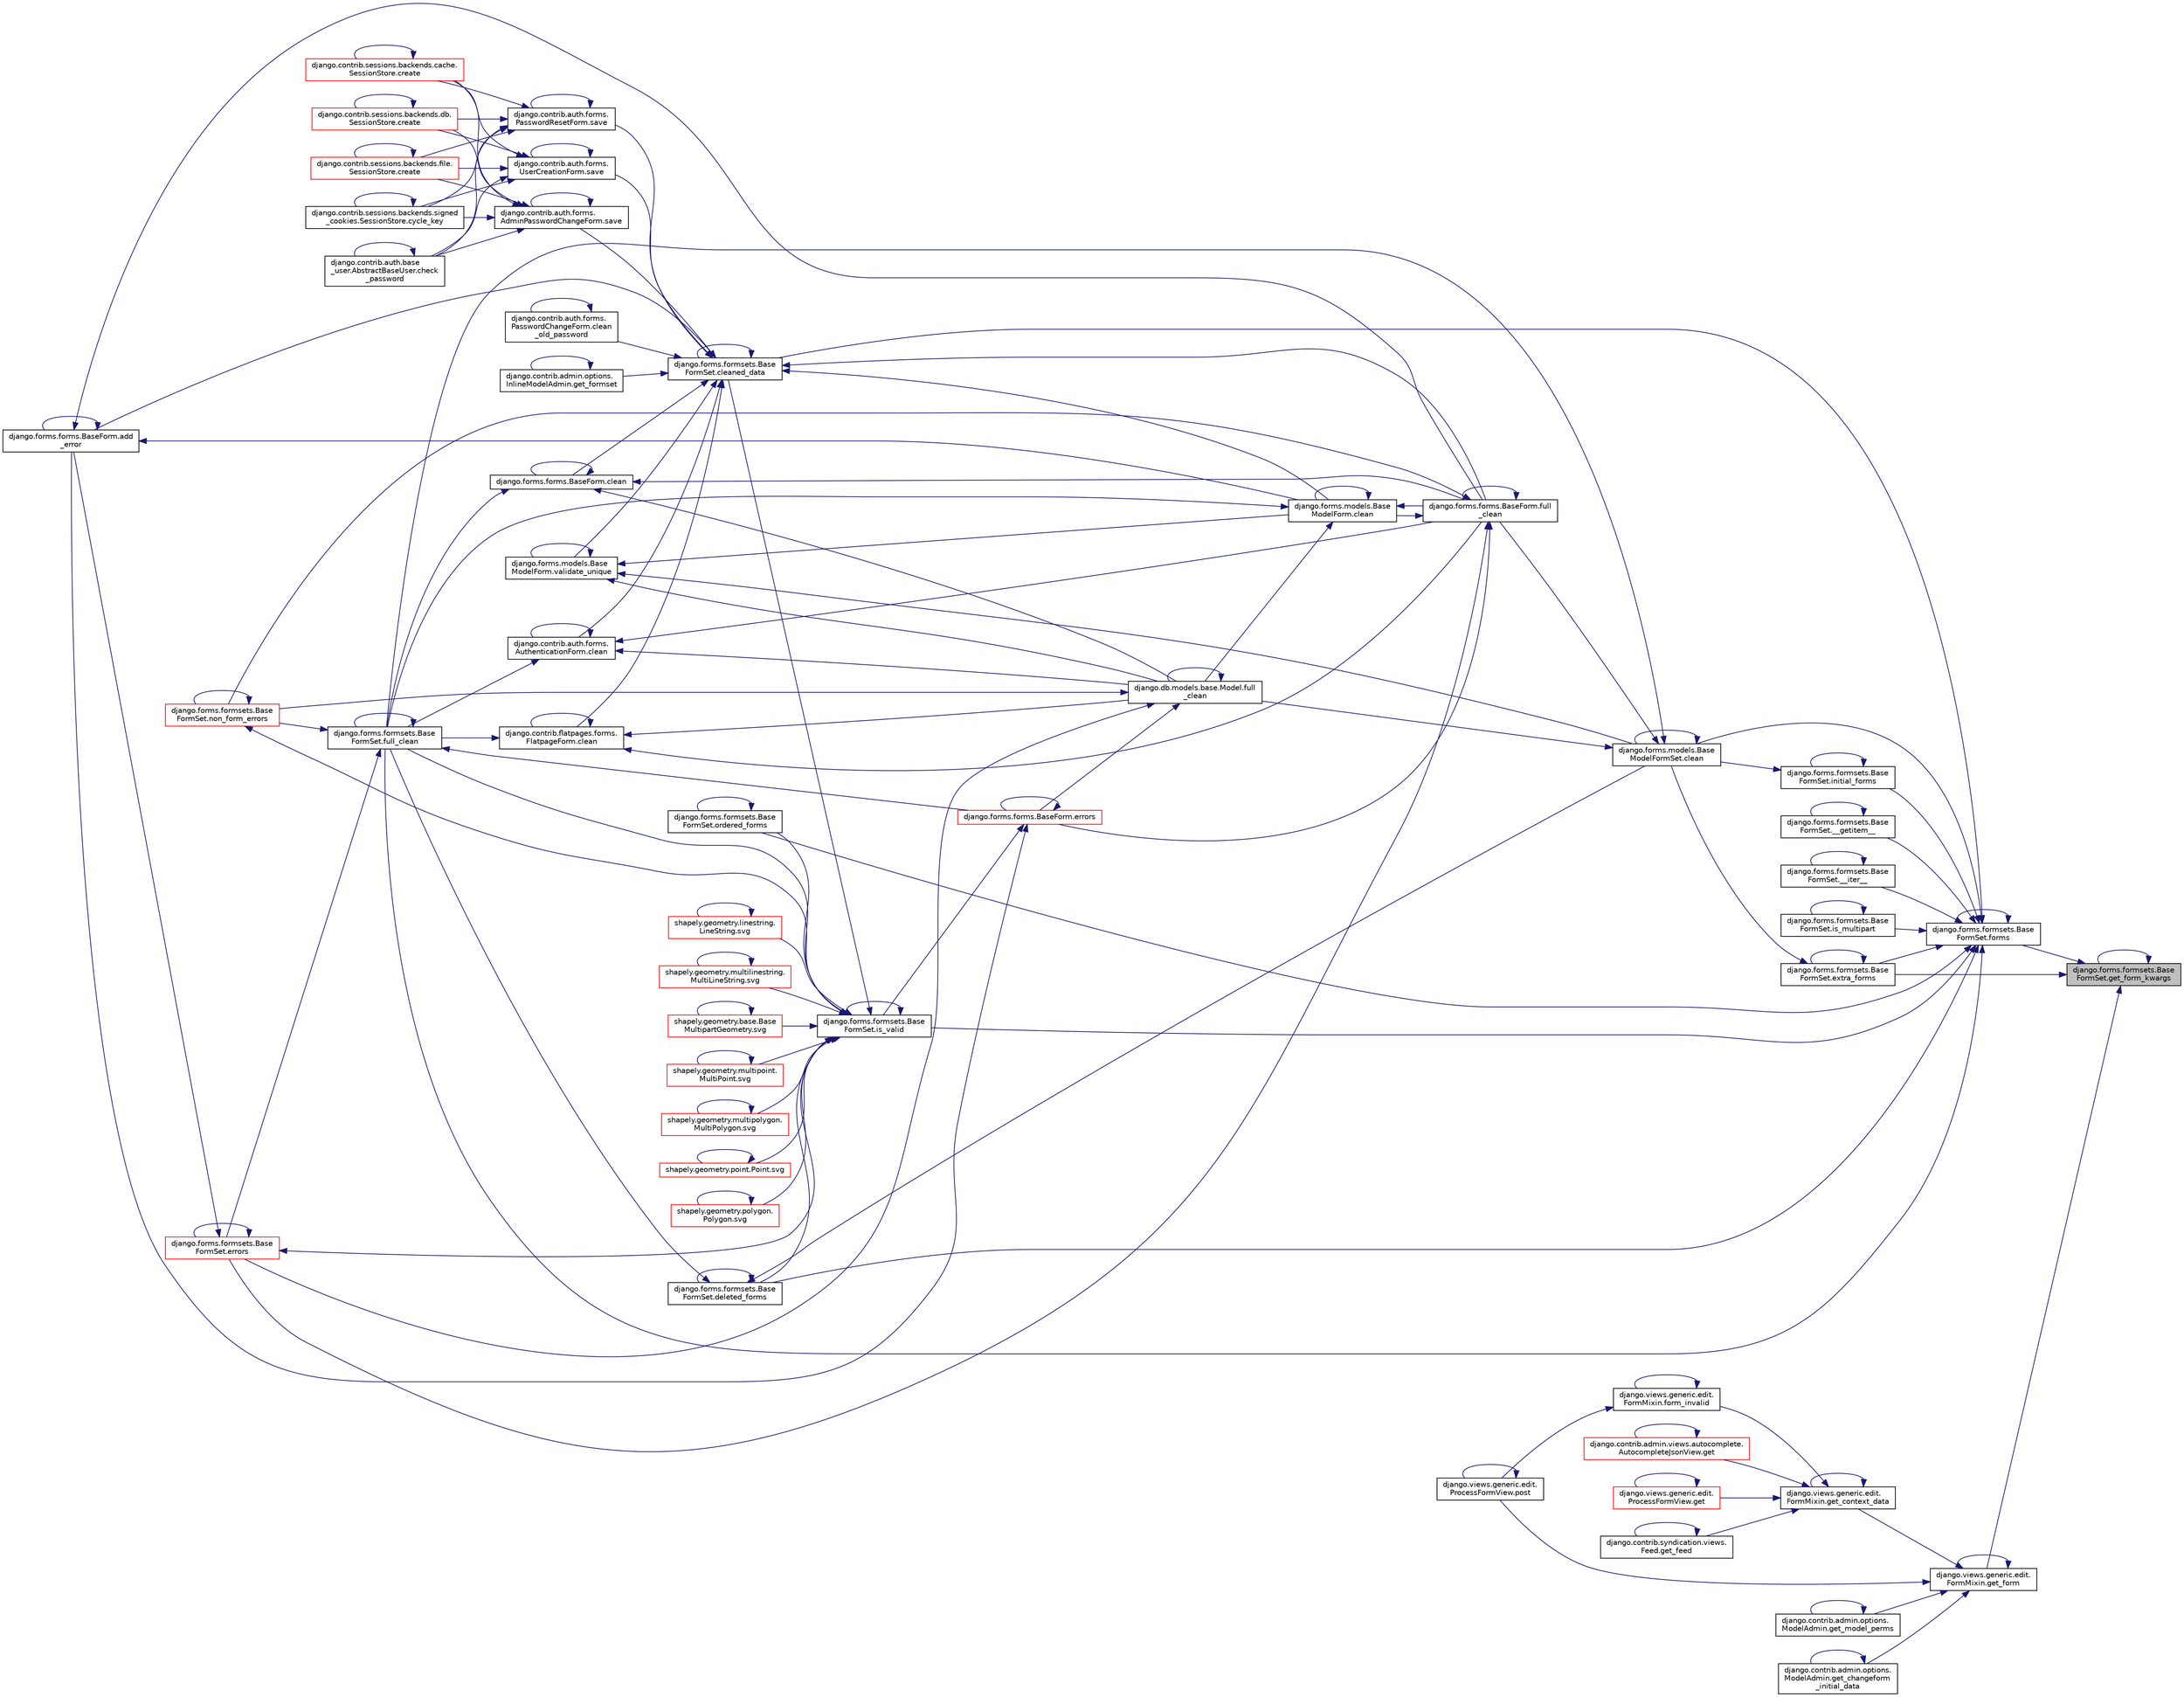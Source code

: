 digraph "django.forms.formsets.BaseFormSet.get_form_kwargs"
{
 // LATEX_PDF_SIZE
  edge [fontname="Helvetica",fontsize="10",labelfontname="Helvetica",labelfontsize="10"];
  node [fontname="Helvetica",fontsize="10",shape=record];
  rankdir="RL";
  Node1 [label="django.forms.formsets.Base\lFormSet.get_form_kwargs",height=0.2,width=0.4,color="black", fillcolor="grey75", style="filled", fontcolor="black",tooltip=" "];
  Node1 -> Node2 [dir="back",color="midnightblue",fontsize="10",style="solid",fontname="Helvetica"];
  Node2 [label="django.forms.formsets.Base\lFormSet.extra_forms",height=0.2,width=0.4,color="black", fillcolor="white", style="filled",URL="$d5/d7f/classdjango_1_1forms_1_1formsets_1_1_base_form_set.html#a9487b6c0ea825975b119b5a0e989d0a3",tooltip=" "];
  Node2 -> Node3 [dir="back",color="midnightblue",fontsize="10",style="solid",fontname="Helvetica"];
  Node3 [label="django.forms.models.Base\lModelFormSet.clean",height=0.2,width=0.4,color="black", fillcolor="white", style="filled",URL="$d5/d31/classdjango_1_1forms_1_1models_1_1_base_model_form_set.html#aeb5f8ac417ef44d2a90e7502ccf90482",tooltip=" "];
  Node3 -> Node3 [dir="back",color="midnightblue",fontsize="10",style="solid",fontname="Helvetica"];
  Node3 -> Node4 [dir="back",color="midnightblue",fontsize="10",style="solid",fontname="Helvetica"];
  Node4 [label="django.forms.forms.BaseForm.full\l_clean",height=0.2,width=0.4,color="black", fillcolor="white", style="filled",URL="$d8/d44/classdjango_1_1forms_1_1forms_1_1_base_form.html#acb359d947a031d78659b4d55addd67fc",tooltip=" "];
  Node4 -> Node5 [dir="back",color="midnightblue",fontsize="10",style="solid",fontname="Helvetica"];
  Node5 [label="django.forms.models.Base\lModelForm.clean",height=0.2,width=0.4,color="black", fillcolor="white", style="filled",URL="$d8/dd8/classdjango_1_1forms_1_1models_1_1_base_model_form.html#abbcddac6d29c87ce3f49fba983f5df0a",tooltip=" "];
  Node5 -> Node5 [dir="back",color="midnightblue",fontsize="10",style="solid",fontname="Helvetica"];
  Node5 -> Node4 [dir="back",color="midnightblue",fontsize="10",style="solid",fontname="Helvetica"];
  Node5 -> Node6 [dir="back",color="midnightblue",fontsize="10",style="solid",fontname="Helvetica"];
  Node6 [label="django.forms.formsets.Base\lFormSet.full_clean",height=0.2,width=0.4,color="black", fillcolor="white", style="filled",URL="$d5/d7f/classdjango_1_1forms_1_1formsets_1_1_base_form_set.html#ab85a836f8efaf3f794e9c34d427967f7",tooltip=" "];
  Node6 -> Node7 [dir="back",color="midnightblue",fontsize="10",style="solid",fontname="Helvetica"];
  Node7 [label="django.forms.forms.BaseForm.errors",height=0.2,width=0.4,color="red", fillcolor="white", style="filled",URL="$d8/d44/classdjango_1_1forms_1_1forms_1_1_base_form.html#ad1f2f603258fa86762632a8c17fe5aa8",tooltip=" "];
  Node7 -> Node147 [dir="back",color="midnightblue",fontsize="10",style="solid",fontname="Helvetica"];
  Node147 [label="django.forms.forms.BaseForm.add\l_error",height=0.2,width=0.4,color="black", fillcolor="white", style="filled",URL="$d8/d44/classdjango_1_1forms_1_1forms_1_1_base_form.html#acf2237ac07f8871141489ce1ae752f76",tooltip=" "];
  Node147 -> Node147 [dir="back",color="midnightblue",fontsize="10",style="solid",fontname="Helvetica"];
  Node147 -> Node5 [dir="back",color="midnightblue",fontsize="10",style="solid",fontname="Helvetica"];
  Node147 -> Node4 [dir="back",color="midnightblue",fontsize="10",style="solid",fontname="Helvetica"];
  Node7 -> Node7 [dir="back",color="midnightblue",fontsize="10",style="solid",fontname="Helvetica"];
  Node7 -> Node198 [dir="back",color="midnightblue",fontsize="10",style="solid",fontname="Helvetica"];
  Node198 [label="django.forms.formsets.Base\lFormSet.is_valid",height=0.2,width=0.4,color="black", fillcolor="white", style="filled",URL="$d5/d7f/classdjango_1_1forms_1_1formsets_1_1_base_form_set.html#ac556f386c1300678a3d58cbe8e9c7bef",tooltip=" "];
  Node198 -> Node158 [dir="back",color="midnightblue",fontsize="10",style="solid",fontname="Helvetica"];
  Node158 [label="django.forms.formsets.Base\lFormSet.cleaned_data",height=0.2,width=0.4,color="black", fillcolor="white", style="filled",URL="$d5/d7f/classdjango_1_1forms_1_1formsets_1_1_base_form_set.html#aa38b8e30dcee162b6d31447ab61d43fc",tooltip=" "];
  Node158 -> Node147 [dir="back",color="midnightblue",fontsize="10",style="solid",fontname="Helvetica"];
  Node158 -> Node140 [dir="back",color="midnightblue",fontsize="10",style="solid",fontname="Helvetica"];
  Node140 [label="django.contrib.auth.forms.\lAuthenticationForm.clean",height=0.2,width=0.4,color="black", fillcolor="white", style="filled",URL="$d3/d34/classdjango_1_1contrib_1_1auth_1_1forms_1_1_authentication_form.html#a7582ce605c846d85757b967f54ebbb3b",tooltip=" "];
  Node140 -> Node140 [dir="back",color="midnightblue",fontsize="10",style="solid",fontname="Helvetica"];
  Node140 -> Node4 [dir="back",color="midnightblue",fontsize="10",style="solid",fontname="Helvetica"];
  Node140 -> Node6 [dir="back",color="midnightblue",fontsize="10",style="solid",fontname="Helvetica"];
  Node140 -> Node141 [dir="back",color="midnightblue",fontsize="10",style="solid",fontname="Helvetica"];
  Node141 [label="django.db.models.base.Model.full\l_clean",height=0.2,width=0.4,color="black", fillcolor="white", style="filled",URL="$da/d39/classdjango_1_1db_1_1models_1_1base_1_1_model.html#a29e9a703ef45c4d00285f419164ae278",tooltip=" "];
  Node141 -> Node7 [dir="back",color="midnightblue",fontsize="10",style="solid",fontname="Helvetica"];
  Node141 -> Node142 [dir="back",color="midnightblue",fontsize="10",style="solid",fontname="Helvetica"];
  Node142 [label="django.forms.formsets.Base\lFormSet.errors",height=0.2,width=0.4,color="red", fillcolor="white", style="filled",URL="$d5/d7f/classdjango_1_1forms_1_1formsets_1_1_base_form_set.html#a3beee57c0d0f934ac19a621dfa83193c",tooltip=" "];
  Node142 -> Node147 [dir="back",color="midnightblue",fontsize="10",style="solid",fontname="Helvetica"];
  Node142 -> Node142 [dir="back",color="midnightblue",fontsize="10",style="solid",fontname="Helvetica"];
  Node142 -> Node198 [dir="back",color="midnightblue",fontsize="10",style="solid",fontname="Helvetica"];
  Node141 -> Node141 [dir="back",color="midnightblue",fontsize="10",style="solid",fontname="Helvetica"];
  Node141 -> Node358 [dir="back",color="midnightblue",fontsize="10",style="solid",fontname="Helvetica"];
  Node358 [label="django.forms.formsets.Base\lFormSet.non_form_errors",height=0.2,width=0.4,color="red", fillcolor="white", style="filled",URL="$d5/d7f/classdjango_1_1forms_1_1formsets_1_1_base_form_set.html#a1d05547548a4662138e11e22e4795f52",tooltip=" "];
  Node358 -> Node198 [dir="back",color="midnightblue",fontsize="10",style="solid",fontname="Helvetica"];
  Node358 -> Node358 [dir="back",color="midnightblue",fontsize="10",style="solid",fontname="Helvetica"];
  Node158 -> Node159 [dir="back",color="midnightblue",fontsize="10",style="solid",fontname="Helvetica"];
  Node159 [label="django.contrib.flatpages.forms.\lFlatpageForm.clean",height=0.2,width=0.4,color="black", fillcolor="white", style="filled",URL="$de/d43/classdjango_1_1contrib_1_1flatpages_1_1forms_1_1_flatpage_form.html#a51d9513fb11818ccc8bc81139ce29bed",tooltip=" "];
  Node159 -> Node159 [dir="back",color="midnightblue",fontsize="10",style="solid",fontname="Helvetica"];
  Node159 -> Node4 [dir="back",color="midnightblue",fontsize="10",style="solid",fontname="Helvetica"];
  Node159 -> Node6 [dir="back",color="midnightblue",fontsize="10",style="solid",fontname="Helvetica"];
  Node159 -> Node141 [dir="back",color="midnightblue",fontsize="10",style="solid",fontname="Helvetica"];
  Node158 -> Node160 [dir="back",color="midnightblue",fontsize="10",style="solid",fontname="Helvetica"];
  Node160 [label="django.forms.forms.BaseForm.clean",height=0.2,width=0.4,color="black", fillcolor="white", style="filled",URL="$d8/d44/classdjango_1_1forms_1_1forms_1_1_base_form.html#aac9e2e177a9d7f1e4ee73b3ebfed6719",tooltip=" "];
  Node160 -> Node160 [dir="back",color="midnightblue",fontsize="10",style="solid",fontname="Helvetica"];
  Node160 -> Node4 [dir="back",color="midnightblue",fontsize="10",style="solid",fontname="Helvetica"];
  Node160 -> Node6 [dir="back",color="midnightblue",fontsize="10",style="solid",fontname="Helvetica"];
  Node160 -> Node141 [dir="back",color="midnightblue",fontsize="10",style="solid",fontname="Helvetica"];
  Node158 -> Node5 [dir="back",color="midnightblue",fontsize="10",style="solid",fontname="Helvetica"];
  Node158 -> Node161 [dir="back",color="midnightblue",fontsize="10",style="solid",fontname="Helvetica"];
  Node161 [label="django.contrib.auth.forms.\lPasswordChangeForm.clean\l_old_password",height=0.2,width=0.4,color="black", fillcolor="white", style="filled",URL="$d5/d6f/classdjango_1_1contrib_1_1auth_1_1forms_1_1_password_change_form.html#aecd5a680ca04ee9fdc6995595dbb4640",tooltip=" "];
  Node161 -> Node161 [dir="back",color="midnightblue",fontsize="10",style="solid",fontname="Helvetica"];
  Node158 -> Node158 [dir="back",color="midnightblue",fontsize="10",style="solid",fontname="Helvetica"];
  Node158 -> Node4 [dir="back",color="midnightblue",fontsize="10",style="solid",fontname="Helvetica"];
  Node158 -> Node162 [dir="back",color="midnightblue",fontsize="10",style="solid",fontname="Helvetica"];
  Node162 [label="django.contrib.admin.options.\lInlineModelAdmin.get_formset",height=0.2,width=0.4,color="black", fillcolor="white", style="filled",URL="$db/dbb/classdjango_1_1contrib_1_1admin_1_1options_1_1_inline_model_admin.html#a1641ef603d6e68a212701c78caa297cb",tooltip=" "];
  Node162 -> Node162 [dir="back",color="midnightblue",fontsize="10",style="solid",fontname="Helvetica"];
  Node158 -> Node163 [dir="back",color="midnightblue",fontsize="10",style="solid",fontname="Helvetica"];
  Node163 [label="django.contrib.auth.forms.\lUserCreationForm.save",height=0.2,width=0.4,color="black", fillcolor="white", style="filled",URL="$da/d3b/classdjango_1_1contrib_1_1auth_1_1forms_1_1_user_creation_form.html#a8a926393b31c5dd1cc0b993c84210753",tooltip=" "];
  Node163 -> Node164 [dir="back",color="midnightblue",fontsize="10",style="solid",fontname="Helvetica"];
  Node164 [label="django.contrib.auth.base\l_user.AbstractBaseUser.check\l_password",height=0.2,width=0.4,color="black", fillcolor="white", style="filled",URL="$d6/d40/classdjango_1_1contrib_1_1auth_1_1base__user_1_1_abstract_base_user.html#a22877e4004aca4daed40520695ef91ad",tooltip=" "];
  Node164 -> Node164 [dir="back",color="midnightblue",fontsize="10",style="solid",fontname="Helvetica"];
  Node163 -> Node165 [dir="back",color="midnightblue",fontsize="10",style="solid",fontname="Helvetica"];
  Node165 [label="django.contrib.sessions.backends.cache.\lSessionStore.create",height=0.2,width=0.4,color="red", fillcolor="white", style="filled",URL="$df/d0f/classdjango_1_1contrib_1_1sessions_1_1backends_1_1cache_1_1_session_store.html#a446cd1693bf22269d431e4cfc9424763",tooltip=" "];
  Node165 -> Node165 [dir="back",color="midnightblue",fontsize="10",style="solid",fontname="Helvetica"];
  Node163 -> Node178 [dir="back",color="midnightblue",fontsize="10",style="solid",fontname="Helvetica"];
  Node178 [label="django.contrib.sessions.backends.db.\lSessionStore.create",height=0.2,width=0.4,color="red", fillcolor="white", style="filled",URL="$d2/d1a/classdjango_1_1contrib_1_1sessions_1_1backends_1_1db_1_1_session_store.html#abe55542a0377d5cadcaa995ab5983000",tooltip=" "];
  Node178 -> Node178 [dir="back",color="midnightblue",fontsize="10",style="solid",fontname="Helvetica"];
  Node163 -> Node180 [dir="back",color="midnightblue",fontsize="10",style="solid",fontname="Helvetica"];
  Node180 [label="django.contrib.sessions.backends.file.\lSessionStore.create",height=0.2,width=0.4,color="red", fillcolor="white", style="filled",URL="$dc/dba/classdjango_1_1contrib_1_1sessions_1_1backends_1_1file_1_1_session_store.html#a24fc651d4a7fdff19e780868a31f0600",tooltip=" "];
  Node180 -> Node180 [dir="back",color="midnightblue",fontsize="10",style="solid",fontname="Helvetica"];
  Node163 -> Node182 [dir="back",color="midnightblue",fontsize="10",style="solid",fontname="Helvetica"];
  Node182 [label="django.contrib.sessions.backends.signed\l_cookies.SessionStore.cycle_key",height=0.2,width=0.4,color="black", fillcolor="white", style="filled",URL="$d4/da0/classdjango_1_1contrib_1_1sessions_1_1backends_1_1signed__cookies_1_1_session_store.html#af2644b7249beaf95b74d8a2dea6fb38f",tooltip=" "];
  Node182 -> Node182 [dir="back",color="midnightblue",fontsize="10",style="solid",fontname="Helvetica"];
  Node163 -> Node163 [dir="back",color="midnightblue",fontsize="10",style="solid",fontname="Helvetica"];
  Node158 -> Node185 [dir="back",color="midnightblue",fontsize="10",style="solid",fontname="Helvetica"];
  Node185 [label="django.contrib.auth.forms.\lAdminPasswordChangeForm.save",height=0.2,width=0.4,color="black", fillcolor="white", style="filled",URL="$d7/db6/classdjango_1_1contrib_1_1auth_1_1forms_1_1_admin_password_change_form.html#a518d15d83bb09f0cd3e5ded33fd22852",tooltip=" "];
  Node185 -> Node164 [dir="back",color="midnightblue",fontsize="10",style="solid",fontname="Helvetica"];
  Node185 -> Node165 [dir="back",color="midnightblue",fontsize="10",style="solid",fontname="Helvetica"];
  Node185 -> Node178 [dir="back",color="midnightblue",fontsize="10",style="solid",fontname="Helvetica"];
  Node185 -> Node180 [dir="back",color="midnightblue",fontsize="10",style="solid",fontname="Helvetica"];
  Node185 -> Node182 [dir="back",color="midnightblue",fontsize="10",style="solid",fontname="Helvetica"];
  Node185 -> Node185 [dir="back",color="midnightblue",fontsize="10",style="solid",fontname="Helvetica"];
  Node158 -> Node186 [dir="back",color="midnightblue",fontsize="10",style="solid",fontname="Helvetica"];
  Node186 [label="django.contrib.auth.forms.\lPasswordResetForm.save",height=0.2,width=0.4,color="black", fillcolor="white", style="filled",URL="$d8/daa/classdjango_1_1contrib_1_1auth_1_1forms_1_1_password_reset_form.html#aa62f74e3dfa401f014669aaecf74c396",tooltip=" "];
  Node186 -> Node164 [dir="back",color="midnightblue",fontsize="10",style="solid",fontname="Helvetica"];
  Node186 -> Node165 [dir="back",color="midnightblue",fontsize="10",style="solid",fontname="Helvetica"];
  Node186 -> Node178 [dir="back",color="midnightblue",fontsize="10",style="solid",fontname="Helvetica"];
  Node186 -> Node180 [dir="back",color="midnightblue",fontsize="10",style="solid",fontname="Helvetica"];
  Node186 -> Node182 [dir="back",color="midnightblue",fontsize="10",style="solid",fontname="Helvetica"];
  Node186 -> Node186 [dir="back",color="midnightblue",fontsize="10",style="solid",fontname="Helvetica"];
  Node158 -> Node187 [dir="back",color="midnightblue",fontsize="10",style="solid",fontname="Helvetica"];
  Node187 [label="django.forms.models.Base\lModelForm.validate_unique",height=0.2,width=0.4,color="black", fillcolor="white", style="filled",URL="$d8/dd8/classdjango_1_1forms_1_1models_1_1_base_model_form.html#ace6b09d164ae2356ee898d5d10207a51",tooltip=" "];
  Node187 -> Node5 [dir="back",color="midnightblue",fontsize="10",style="solid",fontname="Helvetica"];
  Node187 -> Node3 [dir="back",color="midnightblue",fontsize="10",style="solid",fontname="Helvetica"];
  Node187 -> Node141 [dir="back",color="midnightblue",fontsize="10",style="solid",fontname="Helvetica"];
  Node187 -> Node187 [dir="back",color="midnightblue",fontsize="10",style="solid",fontname="Helvetica"];
  Node198 -> Node188 [dir="back",color="midnightblue",fontsize="10",style="solid",fontname="Helvetica"];
  Node188 [label="django.forms.formsets.Base\lFormSet.deleted_forms",height=0.2,width=0.4,color="black", fillcolor="white", style="filled",URL="$d5/d7f/classdjango_1_1forms_1_1formsets_1_1_base_form_set.html#a83a631f99dd905ea879d33b0675bc55a",tooltip=" "];
  Node188 -> Node3 [dir="back",color="midnightblue",fontsize="10",style="solid",fontname="Helvetica"];
  Node188 -> Node188 [dir="back",color="midnightblue",fontsize="10",style="solid",fontname="Helvetica"];
  Node188 -> Node6 [dir="back",color="midnightblue",fontsize="10",style="solid",fontname="Helvetica"];
  Node198 -> Node6 [dir="back",color="midnightblue",fontsize="10",style="solid",fontname="Helvetica"];
  Node198 -> Node198 [dir="back",color="midnightblue",fontsize="10",style="solid",fontname="Helvetica"];
  Node198 -> Node189 [dir="back",color="midnightblue",fontsize="10",style="solid",fontname="Helvetica"];
  Node189 [label="django.forms.formsets.Base\lFormSet.ordered_forms",height=0.2,width=0.4,color="black", fillcolor="white", style="filled",URL="$d5/d7f/classdjango_1_1forms_1_1formsets_1_1_base_form_set.html#a91c44cf8c2c33e9317d96b70ada86fc1",tooltip=" "];
  Node189 -> Node189 [dir="back",color="midnightblue",fontsize="10",style="solid",fontname="Helvetica"];
  Node198 -> Node190 [dir="back",color="midnightblue",fontsize="10",style="solid",fontname="Helvetica"];
  Node190 [label="shapely.geometry.base.Base\lMultipartGeometry.svg",height=0.2,width=0.4,color="red", fillcolor="white", style="filled",URL="$df/d4a/classshapely_1_1geometry_1_1base_1_1_base_multipart_geometry.html#ab3c5d23883fb6e2ca4a08827f3daed09",tooltip=" "];
  Node190 -> Node190 [dir="back",color="midnightblue",fontsize="10",style="solid",fontname="Helvetica"];
  Node198 -> Node192 [dir="back",color="midnightblue",fontsize="10",style="solid",fontname="Helvetica"];
  Node192 [label="shapely.geometry.multipoint.\lMultiPoint.svg",height=0.2,width=0.4,color="red", fillcolor="white", style="filled",URL="$d2/dbf/classshapely_1_1geometry_1_1multipoint_1_1_multi_point.html#a81b9a82bf73bbb4ce8e9f0be3958f25b",tooltip=" "];
  Node192 -> Node192 [dir="back",color="midnightblue",fontsize="10",style="solid",fontname="Helvetica"];
  Node198 -> Node193 [dir="back",color="midnightblue",fontsize="10",style="solid",fontname="Helvetica"];
  Node193 [label="shapely.geometry.multipolygon.\lMultiPolygon.svg",height=0.2,width=0.4,color="red", fillcolor="white", style="filled",URL="$dd/dfe/classshapely_1_1geometry_1_1multipolygon_1_1_multi_polygon.html#ae43c7abeb3ed27118443ed8d3bad2cd9",tooltip=" "];
  Node193 -> Node193 [dir="back",color="midnightblue",fontsize="10",style="solid",fontname="Helvetica"];
  Node198 -> Node194 [dir="back",color="midnightblue",fontsize="10",style="solid",fontname="Helvetica"];
  Node194 [label="shapely.geometry.point.Point.svg",height=0.2,width=0.4,color="red", fillcolor="white", style="filled",URL="$df/d60/classshapely_1_1geometry_1_1point_1_1_point.html#ad33001692547747e651e573029db3a74",tooltip=" "];
  Node194 -> Node194 [dir="back",color="midnightblue",fontsize="10",style="solid",fontname="Helvetica"];
  Node198 -> Node195 [dir="back",color="midnightblue",fontsize="10",style="solid",fontname="Helvetica"];
  Node195 [label="shapely.geometry.polygon.\lPolygon.svg",height=0.2,width=0.4,color="red", fillcolor="white", style="filled",URL="$da/d80/classshapely_1_1geometry_1_1polygon_1_1_polygon.html#a75c7940bc237d466e847661bd41ce361",tooltip=" "];
  Node195 -> Node195 [dir="back",color="midnightblue",fontsize="10",style="solid",fontname="Helvetica"];
  Node198 -> Node196 [dir="back",color="midnightblue",fontsize="10",style="solid",fontname="Helvetica"];
  Node196 [label="shapely.geometry.linestring.\lLineString.svg",height=0.2,width=0.4,color="red", fillcolor="white", style="filled",URL="$df/dda/classshapely_1_1geometry_1_1linestring_1_1_line_string.html#a38067815f5f8f52eec8b27706f56f988",tooltip=" "];
  Node196 -> Node196 [dir="back",color="midnightblue",fontsize="10",style="solid",fontname="Helvetica"];
  Node198 -> Node197 [dir="back",color="midnightblue",fontsize="10",style="solid",fontname="Helvetica"];
  Node197 [label="shapely.geometry.multilinestring.\lMultiLineString.svg",height=0.2,width=0.4,color="red", fillcolor="white", style="filled",URL="$d8/d6a/classshapely_1_1geometry_1_1multilinestring_1_1_multi_line_string.html#a7bcaf61993c822ec4a50e82e7cecc2ea",tooltip=" "];
  Node197 -> Node197 [dir="back",color="midnightblue",fontsize="10",style="solid",fontname="Helvetica"];
  Node6 -> Node142 [dir="back",color="midnightblue",fontsize="10",style="solid",fontname="Helvetica"];
  Node6 -> Node6 [dir="back",color="midnightblue",fontsize="10",style="solid",fontname="Helvetica"];
  Node6 -> Node358 [dir="back",color="midnightblue",fontsize="10",style="solid",fontname="Helvetica"];
  Node5 -> Node141 [dir="back",color="midnightblue",fontsize="10",style="solid",fontname="Helvetica"];
  Node4 -> Node7 [dir="back",color="midnightblue",fontsize="10",style="solid",fontname="Helvetica"];
  Node4 -> Node142 [dir="back",color="midnightblue",fontsize="10",style="solid",fontname="Helvetica"];
  Node4 -> Node4 [dir="back",color="midnightblue",fontsize="10",style="solid",fontname="Helvetica"];
  Node4 -> Node358 [dir="back",color="midnightblue",fontsize="10",style="solid",fontname="Helvetica"];
  Node3 -> Node6 [dir="back",color="midnightblue",fontsize="10",style="solid",fontname="Helvetica"];
  Node3 -> Node141 [dir="back",color="midnightblue",fontsize="10",style="solid",fontname="Helvetica"];
  Node2 -> Node2 [dir="back",color="midnightblue",fontsize="10",style="solid",fontname="Helvetica"];
  Node1 -> Node400 [dir="back",color="midnightblue",fontsize="10",style="solid",fontname="Helvetica"];
  Node400 [label="django.forms.formsets.Base\lFormSet.forms",height=0.2,width=0.4,color="black", fillcolor="white", style="filled",URL="$d5/d7f/classdjango_1_1forms_1_1formsets_1_1_base_form_set.html#a70cad149ce8de04397ad6b31f5f5497c",tooltip=" "];
  Node400 -> Node401 [dir="back",color="midnightblue",fontsize="10",style="solid",fontname="Helvetica"];
  Node401 [label="django.forms.formsets.Base\lFormSet.__getitem__",height=0.2,width=0.4,color="black", fillcolor="white", style="filled",URL="$d5/d7f/classdjango_1_1forms_1_1formsets_1_1_base_form_set.html#a91e2374798dcd45eb1ed3b43a52ee6f9",tooltip=" "];
  Node401 -> Node401 [dir="back",color="midnightblue",fontsize="10",style="solid",fontname="Helvetica"];
  Node400 -> Node402 [dir="back",color="midnightblue",fontsize="10",style="solid",fontname="Helvetica"];
  Node402 [label="django.forms.formsets.Base\lFormSet.__iter__",height=0.2,width=0.4,color="black", fillcolor="white", style="filled",URL="$d5/d7f/classdjango_1_1forms_1_1formsets_1_1_base_form_set.html#ae196defd484498c8d52ae9da48064e30",tooltip=" "];
  Node402 -> Node402 [dir="back",color="midnightblue",fontsize="10",style="solid",fontname="Helvetica"];
  Node400 -> Node3 [dir="back",color="midnightblue",fontsize="10",style="solid",fontname="Helvetica"];
  Node400 -> Node158 [dir="back",color="midnightblue",fontsize="10",style="solid",fontname="Helvetica"];
  Node400 -> Node188 [dir="back",color="midnightblue",fontsize="10",style="solid",fontname="Helvetica"];
  Node400 -> Node2 [dir="back",color="midnightblue",fontsize="10",style="solid",fontname="Helvetica"];
  Node400 -> Node400 [dir="back",color="midnightblue",fontsize="10",style="solid",fontname="Helvetica"];
  Node400 -> Node6 [dir="back",color="midnightblue",fontsize="10",style="solid",fontname="Helvetica"];
  Node400 -> Node403 [dir="back",color="midnightblue",fontsize="10",style="solid",fontname="Helvetica"];
  Node403 [label="django.forms.formsets.Base\lFormSet.initial_forms",height=0.2,width=0.4,color="black", fillcolor="white", style="filled",URL="$d5/d7f/classdjango_1_1forms_1_1formsets_1_1_base_form_set.html#a5737e5748c53c62f3c9f3b585e4d5ccb",tooltip=" "];
  Node403 -> Node3 [dir="back",color="midnightblue",fontsize="10",style="solid",fontname="Helvetica"];
  Node403 -> Node403 [dir="back",color="midnightblue",fontsize="10",style="solid",fontname="Helvetica"];
  Node400 -> Node404 [dir="back",color="midnightblue",fontsize="10",style="solid",fontname="Helvetica"];
  Node404 [label="django.forms.formsets.Base\lFormSet.is_multipart",height=0.2,width=0.4,color="black", fillcolor="white", style="filled",URL="$d5/d7f/classdjango_1_1forms_1_1formsets_1_1_base_form_set.html#a7f165e455152051eb7d92f849e23fe23",tooltip=" "];
  Node404 -> Node404 [dir="back",color="midnightblue",fontsize="10",style="solid",fontname="Helvetica"];
  Node400 -> Node198 [dir="back",color="midnightblue",fontsize="10",style="solid",fontname="Helvetica"];
  Node400 -> Node189 [dir="back",color="midnightblue",fontsize="10",style="solid",fontname="Helvetica"];
  Node1 -> Node405 [dir="back",color="midnightblue",fontsize="10",style="solid",fontname="Helvetica"];
  Node405 [label="django.views.generic.edit.\lFormMixin.get_form",height=0.2,width=0.4,color="black", fillcolor="white", style="filled",URL="$df/d6a/classdjango_1_1views_1_1generic_1_1edit_1_1_form_mixin.html#a3d957f143079aa2efc364b3fb73153e2",tooltip=" "];
  Node405 -> Node368 [dir="back",color="midnightblue",fontsize="10",style="solid",fontname="Helvetica"];
  Node368 [label="django.contrib.admin.options.\lModelAdmin.get_changeform\l_initial_data",height=0.2,width=0.4,color="black", fillcolor="white", style="filled",URL="$d5/d05/classdjango_1_1contrib_1_1admin_1_1options_1_1_model_admin.html#a0a240a707ea381d1b8ec1579f8955fb7",tooltip=" "];
  Node368 -> Node368 [dir="back",color="midnightblue",fontsize="10",style="solid",fontname="Helvetica"];
  Node405 -> Node371 [dir="back",color="midnightblue",fontsize="10",style="solid",fontname="Helvetica"];
  Node371 [label="django.views.generic.edit.\lFormMixin.get_context_data",height=0.2,width=0.4,color="black", fillcolor="white", style="filled",URL="$df/d6a/classdjango_1_1views_1_1generic_1_1edit_1_1_form_mixin.html#a255005d366a84c6e9cb8558c5591a182",tooltip=" "];
  Node371 -> Node309 [dir="back",color="midnightblue",fontsize="10",style="solid",fontname="Helvetica"];
  Node309 [label="django.views.generic.edit.\lFormMixin.form_invalid",height=0.2,width=0.4,color="black", fillcolor="white", style="filled",URL="$df/d6a/classdjango_1_1views_1_1generic_1_1edit_1_1_form_mixin.html#acc21425d2ffe525372b89a2ed6897e06",tooltip=" "];
  Node309 -> Node309 [dir="back",color="midnightblue",fontsize="10",style="solid",fontname="Helvetica"];
  Node309 -> Node310 [dir="back",color="midnightblue",fontsize="10",style="solid",fontname="Helvetica"];
  Node310 [label="django.views.generic.edit.\lProcessFormView.post",height=0.2,width=0.4,color="black", fillcolor="white", style="filled",URL="$d1/d13/classdjango_1_1views_1_1generic_1_1edit_1_1_process_form_view.html#ab816695bc1e6677bc07ce473851547bb",tooltip=" "];
  Node310 -> Node310 [dir="back",color="midnightblue",fontsize="10",style="solid",fontname="Helvetica"];
  Node371 -> Node213 [dir="back",color="midnightblue",fontsize="10",style="solid",fontname="Helvetica"];
  Node213 [label="django.contrib.admin.views.autocomplete.\lAutocompleteJsonView.get",height=0.2,width=0.4,color="red", fillcolor="white", style="filled",URL="$d5/d24/classdjango_1_1contrib_1_1admin_1_1views_1_1autocomplete_1_1_autocomplete_json_view.html#a332059b5057dd0960d3198ebece79667",tooltip=" "];
  Node213 -> Node213 [dir="back",color="midnightblue",fontsize="10",style="solid",fontname="Helvetica"];
  Node371 -> Node311 [dir="back",color="midnightblue",fontsize="10",style="solid",fontname="Helvetica"];
  Node311 [label="django.views.generic.edit.\lProcessFormView.get",height=0.2,width=0.4,color="red", fillcolor="white", style="filled",URL="$d1/d13/classdjango_1_1views_1_1generic_1_1edit_1_1_process_form_view.html#a3cff746bd92bd40ab8f147109b99f458",tooltip=" "];
  Node311 -> Node311 [dir="back",color="midnightblue",fontsize="10",style="solid",fontname="Helvetica"];
  Node371 -> Node371 [dir="back",color="midnightblue",fontsize="10",style="solid",fontname="Helvetica"];
  Node371 -> Node348 [dir="back",color="midnightblue",fontsize="10",style="solid",fontname="Helvetica"];
  Node348 [label="django.contrib.syndication.views.\lFeed.get_feed",height=0.2,width=0.4,color="black", fillcolor="white", style="filled",URL="$df/de9/classdjango_1_1contrib_1_1syndication_1_1views_1_1_feed.html#a69852814d29b299fa9edd7a780c1cc12",tooltip=" "];
  Node348 -> Node348 [dir="back",color="midnightblue",fontsize="10",style="solid",fontname="Helvetica"];
  Node405 -> Node405 [dir="back",color="midnightblue",fontsize="10",style="solid",fontname="Helvetica"];
  Node405 -> Node372 [dir="back",color="midnightblue",fontsize="10",style="solid",fontname="Helvetica"];
  Node372 [label="django.contrib.admin.options.\lModelAdmin.get_model_perms",height=0.2,width=0.4,color="black", fillcolor="white", style="filled",URL="$d5/d05/classdjango_1_1contrib_1_1admin_1_1options_1_1_model_admin.html#a8367954850e2693afe42cf730ef76aff",tooltip=" "];
  Node372 -> Node372 [dir="back",color="midnightblue",fontsize="10",style="solid",fontname="Helvetica"];
  Node405 -> Node310 [dir="back",color="midnightblue",fontsize="10",style="solid",fontname="Helvetica"];
  Node1 -> Node1 [dir="back",color="midnightblue",fontsize="10",style="solid",fontname="Helvetica"];
}
